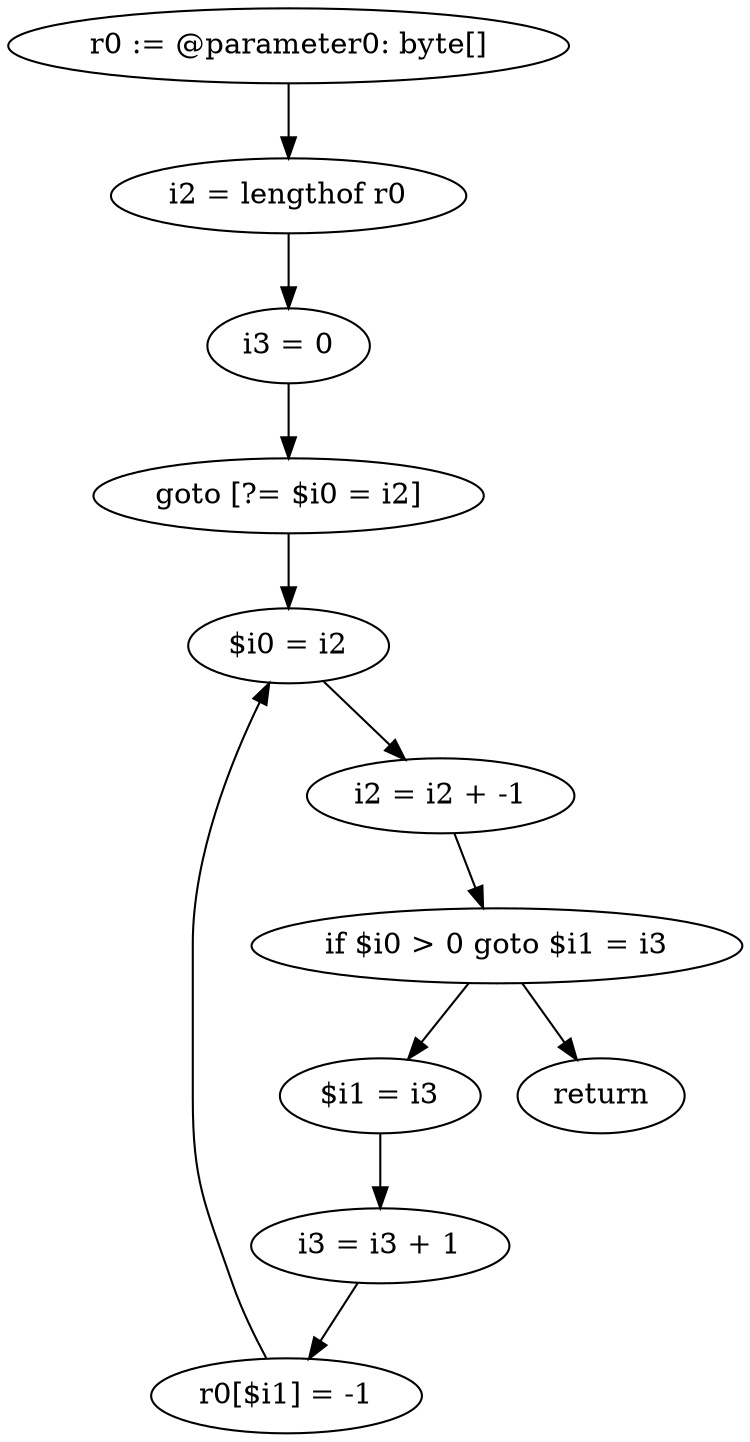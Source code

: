 digraph "unitGraph" {
    "r0 := @parameter0: byte[]"
    "i2 = lengthof r0"
    "i3 = 0"
    "goto [?= $i0 = i2]"
    "$i1 = i3"
    "i3 = i3 + 1"
    "r0[$i1] = -1"
    "$i0 = i2"
    "i2 = i2 + -1"
    "if $i0 > 0 goto $i1 = i3"
    "return"
    "r0 := @parameter0: byte[]"->"i2 = lengthof r0";
    "i2 = lengthof r0"->"i3 = 0";
    "i3 = 0"->"goto [?= $i0 = i2]";
    "goto [?= $i0 = i2]"->"$i0 = i2";
    "$i1 = i3"->"i3 = i3 + 1";
    "i3 = i3 + 1"->"r0[$i1] = -1";
    "r0[$i1] = -1"->"$i0 = i2";
    "$i0 = i2"->"i2 = i2 + -1";
    "i2 = i2 + -1"->"if $i0 > 0 goto $i1 = i3";
    "if $i0 > 0 goto $i1 = i3"->"return";
    "if $i0 > 0 goto $i1 = i3"->"$i1 = i3";
}
